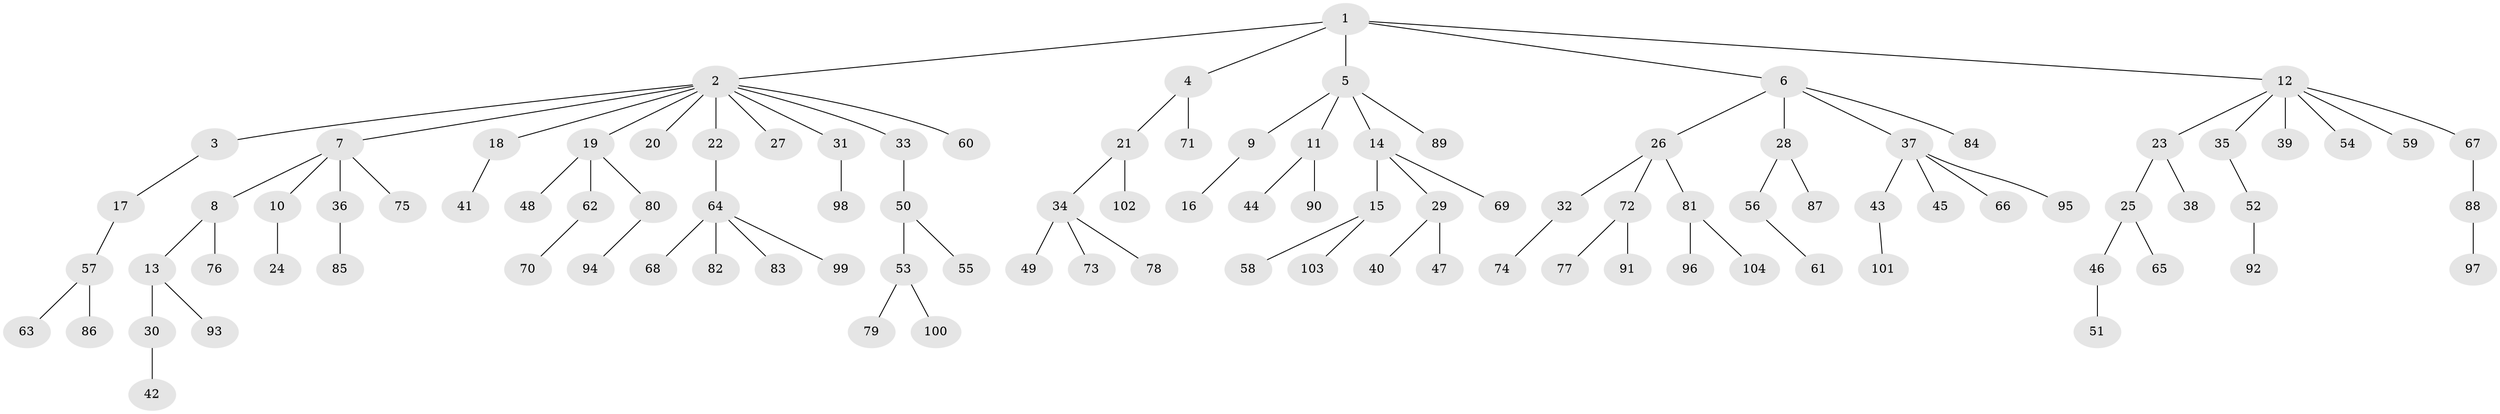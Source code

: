 // Generated by graph-tools (version 1.1) at 2025/26/03/09/25 03:26:24]
// undirected, 104 vertices, 103 edges
graph export_dot {
graph [start="1"]
  node [color=gray90,style=filled];
  1;
  2;
  3;
  4;
  5;
  6;
  7;
  8;
  9;
  10;
  11;
  12;
  13;
  14;
  15;
  16;
  17;
  18;
  19;
  20;
  21;
  22;
  23;
  24;
  25;
  26;
  27;
  28;
  29;
  30;
  31;
  32;
  33;
  34;
  35;
  36;
  37;
  38;
  39;
  40;
  41;
  42;
  43;
  44;
  45;
  46;
  47;
  48;
  49;
  50;
  51;
  52;
  53;
  54;
  55;
  56;
  57;
  58;
  59;
  60;
  61;
  62;
  63;
  64;
  65;
  66;
  67;
  68;
  69;
  70;
  71;
  72;
  73;
  74;
  75;
  76;
  77;
  78;
  79;
  80;
  81;
  82;
  83;
  84;
  85;
  86;
  87;
  88;
  89;
  90;
  91;
  92;
  93;
  94;
  95;
  96;
  97;
  98;
  99;
  100;
  101;
  102;
  103;
  104;
  1 -- 2;
  1 -- 4;
  1 -- 5;
  1 -- 6;
  1 -- 12;
  2 -- 3;
  2 -- 7;
  2 -- 18;
  2 -- 19;
  2 -- 20;
  2 -- 22;
  2 -- 27;
  2 -- 31;
  2 -- 33;
  2 -- 60;
  3 -- 17;
  4 -- 21;
  4 -- 71;
  5 -- 9;
  5 -- 11;
  5 -- 14;
  5 -- 89;
  6 -- 26;
  6 -- 28;
  6 -- 37;
  6 -- 84;
  7 -- 8;
  7 -- 10;
  7 -- 36;
  7 -- 75;
  8 -- 13;
  8 -- 76;
  9 -- 16;
  10 -- 24;
  11 -- 44;
  11 -- 90;
  12 -- 23;
  12 -- 35;
  12 -- 39;
  12 -- 54;
  12 -- 59;
  12 -- 67;
  13 -- 30;
  13 -- 93;
  14 -- 15;
  14 -- 29;
  14 -- 69;
  15 -- 58;
  15 -- 103;
  17 -- 57;
  18 -- 41;
  19 -- 48;
  19 -- 62;
  19 -- 80;
  21 -- 34;
  21 -- 102;
  22 -- 64;
  23 -- 25;
  23 -- 38;
  25 -- 46;
  25 -- 65;
  26 -- 32;
  26 -- 72;
  26 -- 81;
  28 -- 56;
  28 -- 87;
  29 -- 40;
  29 -- 47;
  30 -- 42;
  31 -- 98;
  32 -- 74;
  33 -- 50;
  34 -- 49;
  34 -- 73;
  34 -- 78;
  35 -- 52;
  36 -- 85;
  37 -- 43;
  37 -- 45;
  37 -- 66;
  37 -- 95;
  43 -- 101;
  46 -- 51;
  50 -- 53;
  50 -- 55;
  52 -- 92;
  53 -- 79;
  53 -- 100;
  56 -- 61;
  57 -- 63;
  57 -- 86;
  62 -- 70;
  64 -- 68;
  64 -- 82;
  64 -- 83;
  64 -- 99;
  67 -- 88;
  72 -- 77;
  72 -- 91;
  80 -- 94;
  81 -- 96;
  81 -- 104;
  88 -- 97;
}

